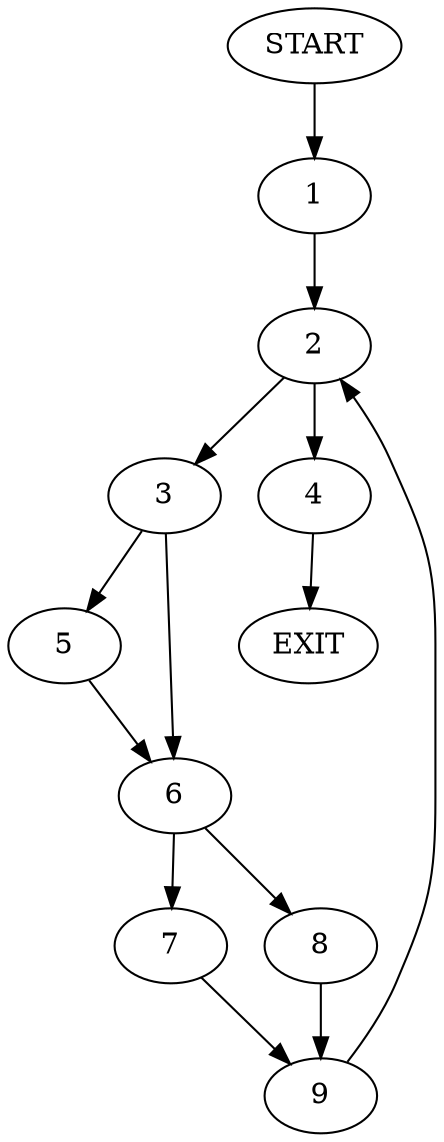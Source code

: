 digraph {
0 [label="START"]
10 [label="EXIT"]
0 -> 1
1 -> 2
2 -> 3
2 -> 4
3 -> 5
3 -> 6
4 -> 10
5 -> 6
6 -> 7
6 -> 8
8 -> 9
7 -> 9
9 -> 2
}
